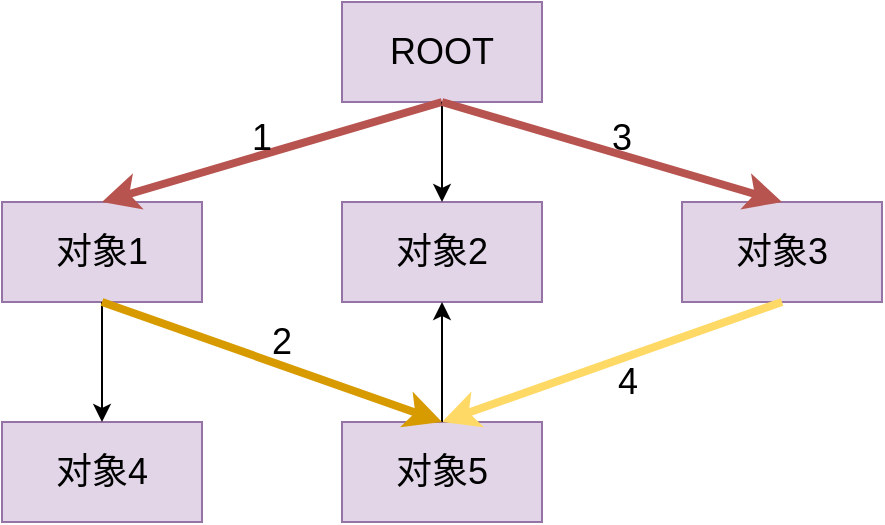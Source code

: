 <mxfile version="14.1.8" type="device"><diagram id="m3b7-JUlHUIR0tInFGfC" name="第 1 页"><mxGraphModel dx="488" dy="282" grid="1" gridSize="10" guides="1" tooltips="1" connect="1" arrows="1" fold="1" page="1" pageScale="1" pageWidth="827" pageHeight="1169" math="0" shadow="0"><root><mxCell id="0"/><mxCell id="1" parent="0"/><mxCell id="8RZy1Mu-hOmCgvEWNg8N-1" value="ROOT" style="rounded=0;whiteSpace=wrap;html=1;fontSize=18;fillColor=#e1d5e7;strokeColor=#9673a6;" parent="1" vertex="1"><mxGeometry x="320" y="130" width="100" height="50" as="geometry"/></mxCell><mxCell id="8RZy1Mu-hOmCgvEWNg8N-2" value="对象2" style="rounded=0;whiteSpace=wrap;html=1;fontSize=18;fillColor=#e1d5e7;strokeColor=#9673a6;" parent="1" vertex="1"><mxGeometry x="320" y="230" width="100" height="50" as="geometry"/></mxCell><mxCell id="8RZy1Mu-hOmCgvEWNg8N-3" value="对象1" style="rounded=0;whiteSpace=wrap;html=1;fontSize=18;fillColor=#e1d5e7;strokeColor=#9673a6;" parent="1" vertex="1"><mxGeometry x="150" y="230" width="100" height="50" as="geometry"/></mxCell><mxCell id="8RZy1Mu-hOmCgvEWNg8N-4" value="对象3" style="rounded=0;whiteSpace=wrap;html=1;fontSize=18;fillColor=#e1d5e7;strokeColor=#9673a6;" parent="1" vertex="1"><mxGeometry x="490" y="230" width="100" height="50" as="geometry"/></mxCell><mxCell id="8RZy1Mu-hOmCgvEWNg8N-5" value="" style="endArrow=classic;html=1;fontSize=18;exitX=0.5;exitY=1;exitDx=0;exitDy=0;entryX=0.5;entryY=0;entryDx=0;entryDy=0;strokeWidth=4;fillColor=#f8cecc;strokeColor=#b85450;" parent="1" source="8RZy1Mu-hOmCgvEWNg8N-1" target="8RZy1Mu-hOmCgvEWNg8N-3" edge="1"><mxGeometry width="50" height="50" relative="1" as="geometry"><mxPoint x="150" y="350" as="sourcePoint"/><mxPoint x="200" y="300" as="targetPoint"/></mxGeometry></mxCell><mxCell id="8RZy1Mu-hOmCgvEWNg8N-7" value="" style="endArrow=classic;html=1;fontSize=18;exitX=0.5;exitY=1;exitDx=0;exitDy=0;entryX=0.5;entryY=0;entryDx=0;entryDy=0;" parent="1" source="8RZy1Mu-hOmCgvEWNg8N-1" target="8RZy1Mu-hOmCgvEWNg8N-2" edge="1"><mxGeometry width="50" height="50" relative="1" as="geometry"><mxPoint x="150" y="350" as="sourcePoint"/><mxPoint x="200" y="300" as="targetPoint"/></mxGeometry></mxCell><mxCell id="8RZy1Mu-hOmCgvEWNg8N-8" value="" style="endArrow=classic;html=1;fontSize=18;exitX=0.5;exitY=1;exitDx=0;exitDy=0;entryX=0.5;entryY=0;entryDx=0;entryDy=0;strokeWidth=4;fillColor=#f8cecc;strokeColor=#b85450;" parent="1" source="8RZy1Mu-hOmCgvEWNg8N-1" target="8RZy1Mu-hOmCgvEWNg8N-4" edge="1"><mxGeometry width="50" height="50" relative="1" as="geometry"><mxPoint x="150" y="350" as="sourcePoint"/><mxPoint x="200" y="300" as="targetPoint"/></mxGeometry></mxCell><mxCell id="8RZy1Mu-hOmCgvEWNg8N-9" value="对象4" style="rounded=0;whiteSpace=wrap;html=1;fontSize=18;fillColor=#e1d5e7;strokeColor=#9673a6;" parent="1" vertex="1"><mxGeometry x="150" y="340" width="100" height="50" as="geometry"/></mxCell><mxCell id="8RZy1Mu-hOmCgvEWNg8N-10" value="对象5" style="rounded=0;whiteSpace=wrap;html=1;fontSize=18;fillColor=#e1d5e7;strokeColor=#9673a6;" parent="1" vertex="1"><mxGeometry x="320" y="340" width="100" height="50" as="geometry"/></mxCell><mxCell id="8RZy1Mu-hOmCgvEWNg8N-11" value="" style="endArrow=classic;html=1;fontSize=18;exitX=0.5;exitY=1;exitDx=0;exitDy=0;" parent="1" source="8RZy1Mu-hOmCgvEWNg8N-3" edge="1"><mxGeometry width="50" height="50" relative="1" as="geometry"><mxPoint x="150" y="460" as="sourcePoint"/><mxPoint x="200" y="340" as="targetPoint"/></mxGeometry></mxCell><mxCell id="8RZy1Mu-hOmCgvEWNg8N-12" value="" style="endArrow=classic;html=1;fontSize=18;exitX=0.5;exitY=1;exitDx=0;exitDy=0;entryX=0.5;entryY=0;entryDx=0;entryDy=0;strokeWidth=4;fillColor=#fff2cc;strokeColor=#FFD966;" parent="1" source="8RZy1Mu-hOmCgvEWNg8N-4" target="8RZy1Mu-hOmCgvEWNg8N-10" edge="1"><mxGeometry width="50" height="50" relative="1" as="geometry"><mxPoint x="150" y="460" as="sourcePoint"/><mxPoint x="200" y="410" as="targetPoint"/></mxGeometry></mxCell><mxCell id="8RZy1Mu-hOmCgvEWNg8N-13" value="" style="endArrow=classic;html=1;fontSize=18;entryX=0.5;entryY=1;entryDx=0;entryDy=0;exitX=0.5;exitY=0;exitDx=0;exitDy=0;" parent="1" source="8RZy1Mu-hOmCgvEWNg8N-10" target="8RZy1Mu-hOmCgvEWNg8N-2" edge="1"><mxGeometry width="50" height="50" relative="1" as="geometry"><mxPoint x="150" y="460" as="sourcePoint"/><mxPoint x="200" y="410" as="targetPoint"/></mxGeometry></mxCell><mxCell id="8RZy1Mu-hOmCgvEWNg8N-14" value="1" style="text;html=1;strokeColor=none;fillColor=none;align=center;verticalAlign=middle;whiteSpace=wrap;rounded=0;fontSize=18;" parent="1" vertex="1"><mxGeometry x="260" y="188" width="40" height="20" as="geometry"/></mxCell><mxCell id="8RZy1Mu-hOmCgvEWNg8N-15" value="2" style="text;html=1;strokeColor=none;fillColor=none;align=center;verticalAlign=middle;whiteSpace=wrap;rounded=0;fontSize=18;" parent="1" vertex="1"><mxGeometry x="270" y="290" width="40" height="20" as="geometry"/></mxCell><mxCell id="8RZy1Mu-hOmCgvEWNg8N-16" value="" style="endArrow=classic;html=1;fontSize=18;exitX=0.5;exitY=1;exitDx=0;exitDy=0;entryX=0.5;entryY=0;entryDx=0;entryDy=0;strokeWidth=4;fillColor=#ffe6cc;strokeColor=#d79b00;" parent="1" source="8RZy1Mu-hOmCgvEWNg8N-3" target="8RZy1Mu-hOmCgvEWNg8N-10" edge="1"><mxGeometry width="50" height="50" relative="1" as="geometry"><mxPoint x="150" y="460" as="sourcePoint"/><mxPoint x="200" y="410" as="targetPoint"/></mxGeometry></mxCell><mxCell id="8RZy1Mu-hOmCgvEWNg8N-17" value="3" style="text;html=1;strokeColor=none;fillColor=none;align=center;verticalAlign=middle;whiteSpace=wrap;rounded=0;fontSize=18;" parent="1" vertex="1"><mxGeometry x="440" y="188" width="40" height="20" as="geometry"/></mxCell><mxCell id="8RZy1Mu-hOmCgvEWNg8N-18" value="4" style="text;html=1;strokeColor=none;fillColor=none;align=center;verticalAlign=middle;whiteSpace=wrap;rounded=0;fontSize=18;" parent="1" vertex="1"><mxGeometry x="443" y="310" width="40" height="20" as="geometry"/></mxCell></root></mxGraphModel></diagram></mxfile>